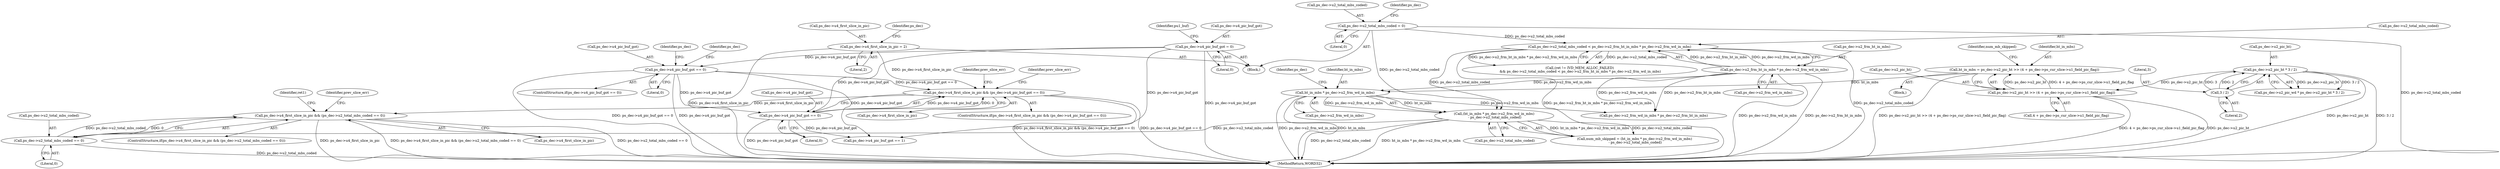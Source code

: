 digraph "0_Android_33ef7de9ddc8ea7eb9cbc440d1cf89957a0c267b@pointer" {
"1001545" [label="(Call,ps_dec->u4_first_slice_in_pic && (ps_dec->u2_total_mbs_coded == 0))"];
"1001528" [label="(Call,ps_dec->u4_first_slice_in_pic && (ps_dec->u4_pic_buf_got == 0))"];
"1000929" [label="(Call,ps_dec->u4_first_slice_in_pic = 2)"];
"1001532" [label="(Call,ps_dec->u4_pic_buf_got == 0)"];
"1001250" [label="(Call,ps_dec->u4_pic_buf_got == 0)"];
"1000971" [label="(Call,ps_dec->u4_pic_buf_got = 0)"];
"1001549" [label="(Call,ps_dec->u2_total_mbs_coded == 0)"];
"1001518" [label="(Call,(ht_in_mbs * ps_dec->u2_frm_wd_in_mbs)\n - ps_dec->u2_total_mbs_coded)"];
"1001519" [label="(Call,ht_in_mbs * ps_dec->u2_frm_wd_in_mbs)"];
"1001503" [label="(Call,ht_in_mbs = ps_dec->u2_pic_ht >> (4 + ps_dec->ps_cur_slice->u1_field_pic_flag))"];
"1001505" [label="(Call,ps_dec->u2_pic_ht >> (4 + ps_dec->ps_cur_slice->u1_field_pic_flag))"];
"1001028" [label="(Call,ps_dec->u2_pic_ht * 3 / 2)"];
"1001032" [label="(Call,3 / 2)"];
"1001490" [label="(Call,ps_dec->u2_frm_ht_in_mbs * ps_dec->u2_frm_wd_in_mbs)"];
"1001486" [label="(Call,ps_dec->u2_total_mbs_coded < ps_dec->u2_frm_ht_in_mbs * ps_dec->u2_frm_wd_in_mbs)"];
"1000909" [label="(Call,ps_dec->u2_total_mbs_coded = 0)"];
"1001482" [label="(Call,(ret != IVD_MEM_ALLOC_FAILED)\n && ps_dec->u2_total_mbs_coded < ps_dec->u2_frm_ht_in_mbs * ps_dec->u2_frm_wd_in_mbs)"];
"1001251" [label="(Call,ps_dec->u4_pic_buf_got)"];
"1001528" [label="(Call,ps_dec->u4_first_slice_in_pic && (ps_dec->u4_pic_buf_got == 0))"];
"1001029" [label="(Call,ps_dec->u2_pic_ht)"];
"1001494" [label="(Call,ps_dec->u2_frm_wd_in_mbs)"];
"1001553" [label="(Literal,0)"];
"1000980" [label="(Identifier,pu1_buf)"];
"1001506" [label="(Call,ps_dec->u2_pic_ht)"];
"1000933" [label="(Literal,2)"];
"1001505" [label="(Call,ps_dec->u2_pic_ht >> (4 + ps_dec->ps_cur_slice->u1_field_pic_flag))"];
"1001518" [label="(Call,(ht_in_mbs * ps_dec->u2_frm_wd_in_mbs)\n - ps_dec->u2_total_mbs_coded)"];
"1001558" [label="(Identifier,ret1)"];
"1001549" [label="(Call,ps_dec->u2_total_mbs_coded == 0)"];
"1001897" [label="(Call,ps_dec->u4_pic_buf_got == 1)"];
"1000972" [label="(Call,ps_dec->u4_pic_buf_got)"];
"1001555" [label="(Identifier,prev_slice_err)"];
"1002189" [label="(MethodReturn,WORD32)"];
"1001550" [label="(Call,ps_dec->u2_total_mbs_coded)"];
"1001542" [label="(Identifier,prev_slice_err)"];
"1001686" [label="(Call,ps_dec->u2_frm_wd_in_mbs * ps_dec->u2_frm_ht_in_mbs)"];
"1001527" [label="(ControlStructure,if(ps_dec->u4_first_slice_in_pic && (ps_dec->u4_pic_buf_got == 0)))"];
"1000930" [label="(Call,ps_dec->u4_first_slice_in_pic)"];
"1001497" [label="(Block,)"];
"1001533" [label="(Call,ps_dec->u4_pic_buf_got)"];
"1001504" [label="(Identifier,ht_in_mbs)"];
"1001024" [label="(Call,ps_dec->u2_pic_wd * ps_dec->u2_pic_ht * 3 / 2)"];
"1001487" [label="(Call,ps_dec->u2_total_mbs_coded)"];
"1000913" [label="(Literal,0)"];
"1001028" [label="(Call,ps_dec->u2_pic_ht * 3 / 2)"];
"1001033" [label="(Literal,3)"];
"1001491" [label="(Call,ps_dec->u2_frm_ht_in_mbs)"];
"1001544" [label="(ControlStructure,if(ps_dec->u4_first_slice_in_pic && (ps_dec->u2_total_mbs_coded == 0)))"];
"1001032" [label="(Call,3 / 2)"];
"1000975" [label="(Literal,0)"];
"1000910" [label="(Call,ps_dec->u2_total_mbs_coded)"];
"1000152" [label="(Block,)"];
"1001517" [label="(Identifier,num_mb_skipped)"];
"1001503" [label="(Call,ht_in_mbs = ps_dec->u2_pic_ht >> (4 + ps_dec->ps_cur_slice->u1_field_pic_flag))"];
"1001529" [label="(Call,ps_dec->u4_first_slice_in_pic)"];
"1001490" [label="(Call,ps_dec->u2_frm_ht_in_mbs * ps_dec->u2_frm_wd_in_mbs)"];
"1001254" [label="(Literal,0)"];
"1001546" [label="(Call,ps_dec->u4_first_slice_in_pic)"];
"1001524" [label="(Call,ps_dec->u2_total_mbs_coded)"];
"1001545" [label="(Call,ps_dec->u4_first_slice_in_pic && (ps_dec->u2_total_mbs_coded == 0))"];
"1001538" [label="(Identifier,prev_slice_err)"];
"1001034" [label="(Literal,2)"];
"1001520" [label="(Identifier,ht_in_mbs)"];
"1001521" [label="(Call,ps_dec->u2_frm_wd_in_mbs)"];
"1001250" [label="(Call,ps_dec->u4_pic_buf_got == 0)"];
"1001277" [label="(Identifier,ps_dec)"];
"1000971" [label="(Call,ps_dec->u4_pic_buf_got = 0)"];
"1001525" [label="(Identifier,ps_dec)"];
"1001519" [label="(Call,ht_in_mbs * ps_dec->u2_frm_wd_in_mbs)"];
"1000909" [label="(Call,ps_dec->u2_total_mbs_coded = 0)"];
"1001509" [label="(Call,4 + ps_dec->ps_cur_slice->u1_field_pic_flag)"];
"1001249" [label="(ControlStructure,if(ps_dec->u4_pic_buf_got == 0))"];
"1000929" [label="(Call,ps_dec->u4_first_slice_in_pic = 2)"];
"1001257" [label="(Identifier,ps_dec)"];
"1001532" [label="(Call,ps_dec->u4_pic_buf_got == 0)"];
"1001516" [label="(Call,num_mb_skipped = (ht_in_mbs * ps_dec->u2_frm_wd_in_mbs)\n - ps_dec->u2_total_mbs_coded)"];
"1001536" [label="(Literal,0)"];
"1001486" [label="(Call,ps_dec->u2_total_mbs_coded < ps_dec->u2_frm_ht_in_mbs * ps_dec->u2_frm_wd_in_mbs)"];
"1000936" [label="(Identifier,ps_dec)"];
"1000916" [label="(Identifier,ps_dec)"];
"1001545" -> "1001544"  [label="AST: "];
"1001545" -> "1001546"  [label="CFG: "];
"1001545" -> "1001549"  [label="CFG: "];
"1001546" -> "1001545"  [label="AST: "];
"1001549" -> "1001545"  [label="AST: "];
"1001555" -> "1001545"  [label="CFG: "];
"1001558" -> "1001545"  [label="CFG: "];
"1001545" -> "1002189"  [label="DDG: ps_dec->u4_first_slice_in_pic && (ps_dec->u2_total_mbs_coded == 0)"];
"1001545" -> "1002189"  [label="DDG: ps_dec->u2_total_mbs_coded == 0"];
"1001545" -> "1002189"  [label="DDG: ps_dec->u4_first_slice_in_pic"];
"1001528" -> "1001545"  [label="DDG: ps_dec->u4_first_slice_in_pic"];
"1001549" -> "1001545"  [label="DDG: ps_dec->u2_total_mbs_coded"];
"1001549" -> "1001545"  [label="DDG: 0"];
"1001528" -> "1001527"  [label="AST: "];
"1001528" -> "1001529"  [label="CFG: "];
"1001528" -> "1001532"  [label="CFG: "];
"1001529" -> "1001528"  [label="AST: "];
"1001532" -> "1001528"  [label="AST: "];
"1001538" -> "1001528"  [label="CFG: "];
"1001542" -> "1001528"  [label="CFG: "];
"1001528" -> "1002189"  [label="DDG: ps_dec->u4_first_slice_in_pic && (ps_dec->u4_pic_buf_got == 0)"];
"1001528" -> "1002189"  [label="DDG: ps_dec->u4_pic_buf_got == 0"];
"1000929" -> "1001528"  [label="DDG: ps_dec->u4_first_slice_in_pic"];
"1001532" -> "1001528"  [label="DDG: ps_dec->u4_pic_buf_got"];
"1001532" -> "1001528"  [label="DDG: 0"];
"1001250" -> "1001528"  [label="DDG: ps_dec->u4_pic_buf_got == 0"];
"1000929" -> "1000152"  [label="AST: "];
"1000929" -> "1000933"  [label="CFG: "];
"1000930" -> "1000929"  [label="AST: "];
"1000933" -> "1000929"  [label="AST: "];
"1000936" -> "1000929"  [label="CFG: "];
"1000929" -> "1002189"  [label="DDG: ps_dec->u4_first_slice_in_pic"];
"1001532" -> "1001536"  [label="CFG: "];
"1001533" -> "1001532"  [label="AST: "];
"1001536" -> "1001532"  [label="AST: "];
"1001532" -> "1002189"  [label="DDG: ps_dec->u4_pic_buf_got"];
"1001250" -> "1001532"  [label="DDG: ps_dec->u4_pic_buf_got"];
"1000971" -> "1001532"  [label="DDG: ps_dec->u4_pic_buf_got"];
"1001532" -> "1001897"  [label="DDG: ps_dec->u4_pic_buf_got"];
"1001250" -> "1001249"  [label="AST: "];
"1001250" -> "1001254"  [label="CFG: "];
"1001251" -> "1001250"  [label="AST: "];
"1001254" -> "1001250"  [label="AST: "];
"1001257" -> "1001250"  [label="CFG: "];
"1001277" -> "1001250"  [label="CFG: "];
"1001250" -> "1002189"  [label="DDG: ps_dec->u4_pic_buf_got"];
"1001250" -> "1002189"  [label="DDG: ps_dec->u4_pic_buf_got == 0"];
"1000971" -> "1001250"  [label="DDG: ps_dec->u4_pic_buf_got"];
"1001250" -> "1001897"  [label="DDG: ps_dec->u4_pic_buf_got"];
"1000971" -> "1000152"  [label="AST: "];
"1000971" -> "1000975"  [label="CFG: "];
"1000972" -> "1000971"  [label="AST: "];
"1000975" -> "1000971"  [label="AST: "];
"1000980" -> "1000971"  [label="CFG: "];
"1000971" -> "1002189"  [label="DDG: ps_dec->u4_pic_buf_got"];
"1000971" -> "1001897"  [label="DDG: ps_dec->u4_pic_buf_got"];
"1001549" -> "1001553"  [label="CFG: "];
"1001550" -> "1001549"  [label="AST: "];
"1001553" -> "1001549"  [label="AST: "];
"1001549" -> "1002189"  [label="DDG: ps_dec->u2_total_mbs_coded"];
"1001518" -> "1001549"  [label="DDG: ps_dec->u2_total_mbs_coded"];
"1001518" -> "1001516"  [label="AST: "];
"1001518" -> "1001524"  [label="CFG: "];
"1001519" -> "1001518"  [label="AST: "];
"1001524" -> "1001518"  [label="AST: "];
"1001516" -> "1001518"  [label="CFG: "];
"1001518" -> "1002189"  [label="DDG: ht_in_mbs * ps_dec->u2_frm_wd_in_mbs"];
"1001518" -> "1002189"  [label="DDG: ps_dec->u2_total_mbs_coded"];
"1001518" -> "1001516"  [label="DDG: ht_in_mbs * ps_dec->u2_frm_wd_in_mbs"];
"1001518" -> "1001516"  [label="DDG: ps_dec->u2_total_mbs_coded"];
"1001519" -> "1001518"  [label="DDG: ht_in_mbs"];
"1001519" -> "1001518"  [label="DDG: ps_dec->u2_frm_wd_in_mbs"];
"1001486" -> "1001518"  [label="DDG: ps_dec->u2_total_mbs_coded"];
"1000909" -> "1001518"  [label="DDG: ps_dec->u2_total_mbs_coded"];
"1001519" -> "1001521"  [label="CFG: "];
"1001520" -> "1001519"  [label="AST: "];
"1001521" -> "1001519"  [label="AST: "];
"1001525" -> "1001519"  [label="CFG: "];
"1001519" -> "1002189"  [label="DDG: ps_dec->u2_frm_wd_in_mbs"];
"1001519" -> "1002189"  [label="DDG: ht_in_mbs"];
"1001503" -> "1001519"  [label="DDG: ht_in_mbs"];
"1001490" -> "1001519"  [label="DDG: ps_dec->u2_frm_wd_in_mbs"];
"1001519" -> "1001686"  [label="DDG: ps_dec->u2_frm_wd_in_mbs"];
"1001503" -> "1001497"  [label="AST: "];
"1001503" -> "1001505"  [label="CFG: "];
"1001504" -> "1001503"  [label="AST: "];
"1001505" -> "1001503"  [label="AST: "];
"1001517" -> "1001503"  [label="CFG: "];
"1001503" -> "1002189"  [label="DDG: ps_dec->u2_pic_ht >> (4 + ps_dec->ps_cur_slice->u1_field_pic_flag)"];
"1001505" -> "1001503"  [label="DDG: ps_dec->u2_pic_ht"];
"1001505" -> "1001503"  [label="DDG: 4 + ps_dec->ps_cur_slice->u1_field_pic_flag"];
"1001505" -> "1001509"  [label="CFG: "];
"1001506" -> "1001505"  [label="AST: "];
"1001509" -> "1001505"  [label="AST: "];
"1001505" -> "1002189"  [label="DDG: 4 + ps_dec->ps_cur_slice->u1_field_pic_flag"];
"1001505" -> "1002189"  [label="DDG: ps_dec->u2_pic_ht"];
"1001028" -> "1001505"  [label="DDG: ps_dec->u2_pic_ht"];
"1001028" -> "1001024"  [label="AST: "];
"1001028" -> "1001032"  [label="CFG: "];
"1001029" -> "1001028"  [label="AST: "];
"1001032" -> "1001028"  [label="AST: "];
"1001024" -> "1001028"  [label="CFG: "];
"1001028" -> "1002189"  [label="DDG: ps_dec->u2_pic_ht"];
"1001028" -> "1002189"  [label="DDG: 3 / 2"];
"1001028" -> "1001024"  [label="DDG: ps_dec->u2_pic_ht"];
"1001028" -> "1001024"  [label="DDG: 3 / 2"];
"1001032" -> "1001028"  [label="DDG: 3"];
"1001032" -> "1001028"  [label="DDG: 2"];
"1001032" -> "1001034"  [label="CFG: "];
"1001033" -> "1001032"  [label="AST: "];
"1001034" -> "1001032"  [label="AST: "];
"1001490" -> "1001486"  [label="AST: "];
"1001490" -> "1001494"  [label="CFG: "];
"1001491" -> "1001490"  [label="AST: "];
"1001494" -> "1001490"  [label="AST: "];
"1001486" -> "1001490"  [label="CFG: "];
"1001490" -> "1002189"  [label="DDG: ps_dec->u2_frm_wd_in_mbs"];
"1001490" -> "1002189"  [label="DDG: ps_dec->u2_frm_ht_in_mbs"];
"1001490" -> "1001486"  [label="DDG: ps_dec->u2_frm_ht_in_mbs"];
"1001490" -> "1001486"  [label="DDG: ps_dec->u2_frm_wd_in_mbs"];
"1001490" -> "1001686"  [label="DDG: ps_dec->u2_frm_wd_in_mbs"];
"1001490" -> "1001686"  [label="DDG: ps_dec->u2_frm_ht_in_mbs"];
"1001486" -> "1001482"  [label="AST: "];
"1001487" -> "1001486"  [label="AST: "];
"1001482" -> "1001486"  [label="CFG: "];
"1001486" -> "1002189"  [label="DDG: ps_dec->u2_total_mbs_coded"];
"1001486" -> "1002189"  [label="DDG: ps_dec->u2_frm_ht_in_mbs * ps_dec->u2_frm_wd_in_mbs"];
"1001486" -> "1001482"  [label="DDG: ps_dec->u2_total_mbs_coded"];
"1001486" -> "1001482"  [label="DDG: ps_dec->u2_frm_ht_in_mbs * ps_dec->u2_frm_wd_in_mbs"];
"1000909" -> "1001486"  [label="DDG: ps_dec->u2_total_mbs_coded"];
"1000909" -> "1000152"  [label="AST: "];
"1000909" -> "1000913"  [label="CFG: "];
"1000910" -> "1000909"  [label="AST: "];
"1000913" -> "1000909"  [label="AST: "];
"1000916" -> "1000909"  [label="CFG: "];
"1000909" -> "1002189"  [label="DDG: ps_dec->u2_total_mbs_coded"];
}
